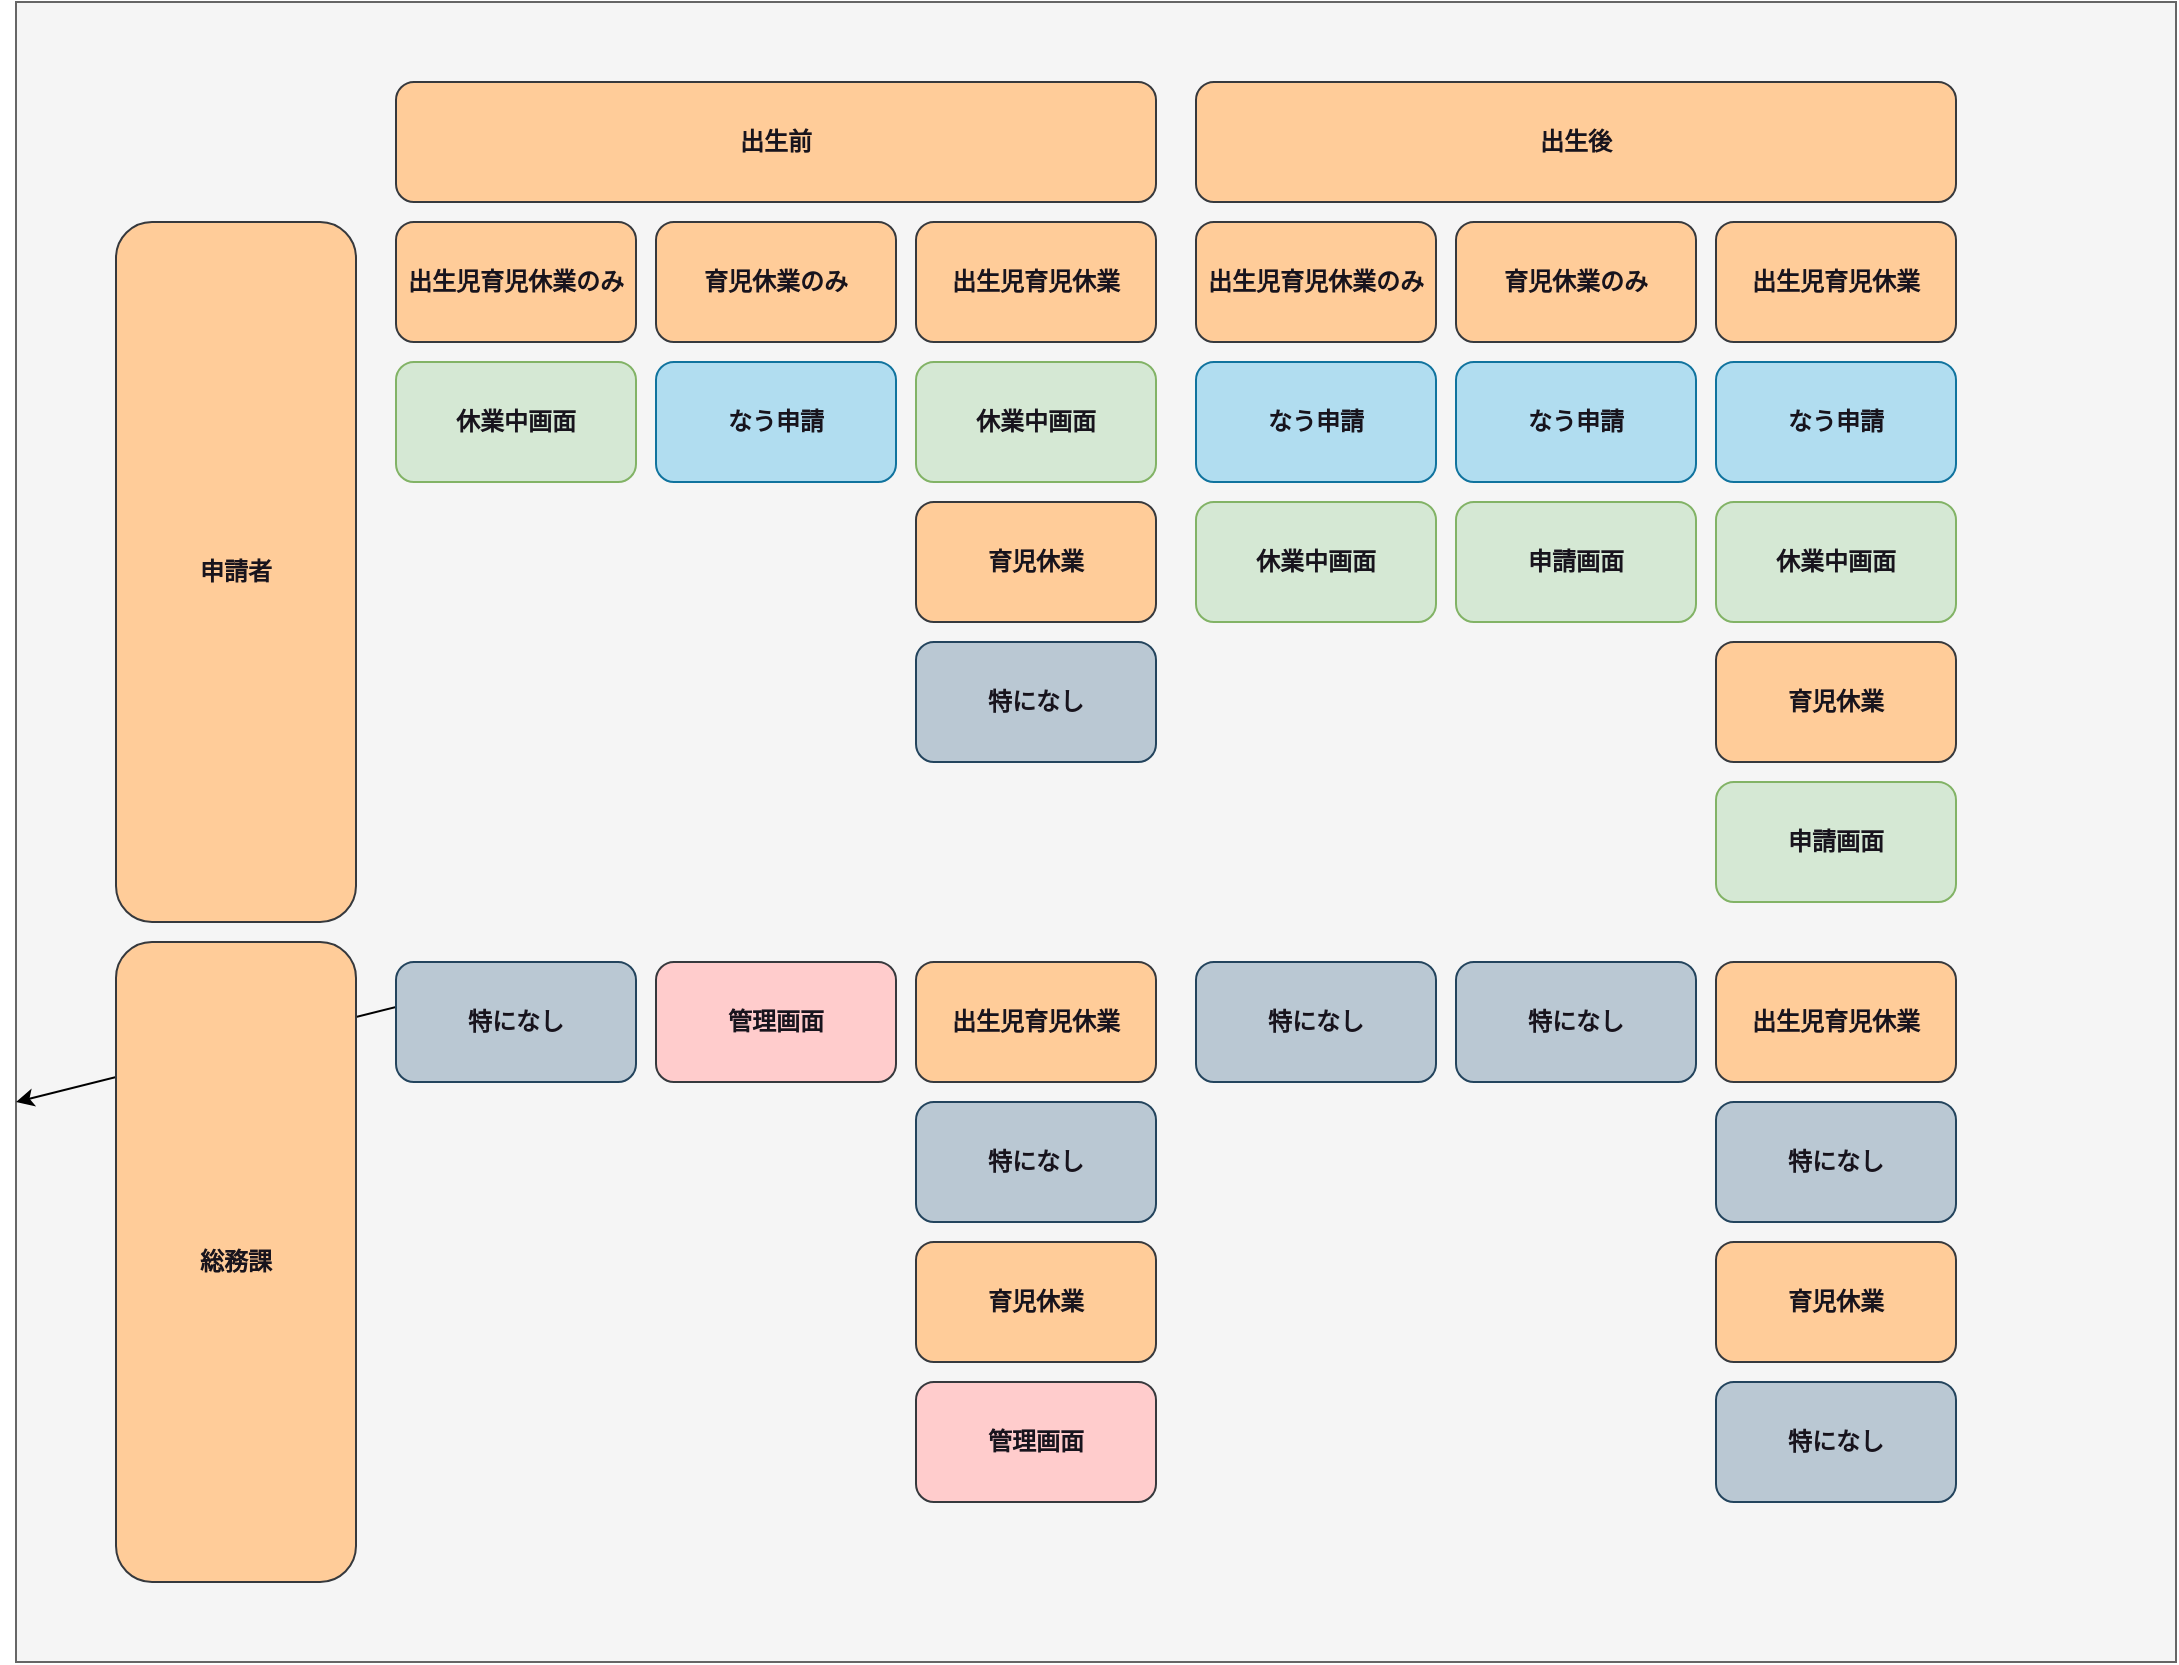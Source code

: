 <mxfile>
    <diagram id="9EdsXqn_Y-Ji-udo9zcP" name="ページ1">
        <mxGraphModel dx="1151" dy="1240" grid="1" gridSize="10" guides="1" tooltips="1" connect="1" arrows="1" fold="1" page="1" pageScale="1" pageWidth="1169" pageHeight="1654" math="0" shadow="0">
            <root>
                <mxCell id="0"/>
                <mxCell id="1" parent="0"/>
                <mxCell id="2" value="" style="rounded=0;whiteSpace=wrap;html=1;fillColor=#f5f5f5;fontColor=#333333;strokeColor=#666666;" vertex="1" parent="1">
                    <mxGeometry x="10" y="80" width="1080" height="830" as="geometry"/>
                </mxCell>
                <mxCell id="3" value="&lt;font color=&quot;#18141d&quot;&gt;&lt;b&gt;出生前&lt;/b&gt;&lt;/font&gt;" style="rounded=1;whiteSpace=wrap;html=1;fillColor=#ffcc99;strokeColor=#36393d;" vertex="1" parent="1">
                    <mxGeometry x="200" y="120" width="380" height="60" as="geometry"/>
                </mxCell>
                <mxCell id="4" value="&lt;font color=&quot;#18141d&quot;&gt;&lt;b&gt;申請者&lt;/b&gt;&lt;/font&gt;" style="rounded=1;whiteSpace=wrap;html=1;fillColor=#ffcc99;strokeColor=#36393d;" vertex="1" parent="1">
                    <mxGeometry x="60" y="190" width="120" height="350" as="geometry"/>
                </mxCell>
                <mxCell id="5" value="&lt;font color=&quot;#18141d&quot;&gt;&lt;b&gt;出生児育児休業のみ&lt;br&gt;&lt;/b&gt;&lt;/font&gt;" style="rounded=1;whiteSpace=wrap;html=1;fillColor=#ffcc99;strokeColor=#36393d;" vertex="1" parent="1">
                    <mxGeometry x="200" y="190" width="120" height="60" as="geometry"/>
                </mxCell>
                <mxCell id="6" value="&lt;font color=&quot;#18141d&quot;&gt;&lt;b&gt;育児休業のみ&lt;/b&gt;&lt;/font&gt;" style="rounded=1;whiteSpace=wrap;html=1;fillColor=#ffcc99;strokeColor=#36393d;" vertex="1" parent="1">
                    <mxGeometry x="330" y="190" width="120" height="60" as="geometry"/>
                </mxCell>
                <mxCell id="7" value="&lt;font color=&quot;#18141d&quot;&gt;&lt;b&gt;出生児育児休業&lt;br&gt;&lt;/b&gt;&lt;/font&gt;" style="rounded=1;whiteSpace=wrap;html=1;fillColor=#ffcc99;strokeColor=#36393d;" vertex="1" parent="1">
                    <mxGeometry x="460" y="190" width="120" height="60" as="geometry"/>
                </mxCell>
                <mxCell id="9" value="&lt;font color=&quot;#18141d&quot;&gt;&lt;b&gt;育児休業&lt;br&gt;&lt;/b&gt;&lt;/font&gt;" style="rounded=1;whiteSpace=wrap;html=1;fillColor=#ffcc99;strokeColor=#36393d;" vertex="1" parent="1">
                    <mxGeometry x="460" y="330" width="120" height="60" as="geometry"/>
                </mxCell>
                <mxCell id="15" value="&lt;font color=&quot;#18141d&quot;&gt;&lt;b&gt;管理画面&lt;br&gt;&lt;/b&gt;&lt;/font&gt;" style="rounded=1;whiteSpace=wrap;html=1;fillColor=#ffcccc;strokeColor=#36393d;" vertex="1" parent="1">
                    <mxGeometry x="330" y="560" width="120" height="60" as="geometry"/>
                </mxCell>
                <mxCell id="17" value="&lt;font color=&quot;#18141d&quot;&gt;&lt;b&gt;休業中画面&lt;br&gt;&lt;/b&gt;&lt;/font&gt;" style="rounded=1;whiteSpace=wrap;html=1;fillColor=#d5e8d4;strokeColor=#82b366;" vertex="1" parent="1">
                    <mxGeometry x="200" y="260" width="120" height="60" as="geometry"/>
                </mxCell>
                <mxCell id="19" value="&lt;font color=&quot;#18141d&quot;&gt;&lt;b&gt;出生後&lt;/b&gt;&lt;/font&gt;" style="rounded=1;whiteSpace=wrap;html=1;fillColor=#ffcc99;strokeColor=#36393d;" vertex="1" parent="1">
                    <mxGeometry x="600" y="120" width="380" height="60" as="geometry"/>
                </mxCell>
                <mxCell id="23" value="&lt;font color=&quot;#18141d&quot;&gt;&lt;b&gt;出生児育児休業のみ&lt;br&gt;&lt;/b&gt;&lt;/font&gt;" style="rounded=1;whiteSpace=wrap;html=1;fillColor=#ffcc99;strokeColor=#36393d;" vertex="1" parent="1">
                    <mxGeometry x="600" y="190" width="120" height="60" as="geometry"/>
                </mxCell>
                <mxCell id="24" value="&lt;font color=&quot;#18141d&quot;&gt;&lt;b&gt;育児休業のみ&lt;/b&gt;&lt;/font&gt;" style="rounded=1;whiteSpace=wrap;html=1;fillColor=#ffcc99;strokeColor=#36393d;" vertex="1" parent="1">
                    <mxGeometry x="730" y="190" width="120" height="60" as="geometry"/>
                </mxCell>
                <mxCell id="25" value="&lt;font color=&quot;#18141d&quot;&gt;&lt;b&gt;出生児育児休業&lt;br&gt;&lt;/b&gt;&lt;/font&gt;" style="rounded=1;whiteSpace=wrap;html=1;fillColor=#ffcc99;strokeColor=#36393d;" vertex="1" parent="1">
                    <mxGeometry x="860" y="190" width="120" height="60" as="geometry"/>
                </mxCell>
                <mxCell id="30" style="edgeStyle=none;html=1;exitX=0.75;exitY=0;exitDx=0;exitDy=0;fontColor=#18141D;" edge="1" parent="1" source="27" target="2">
                    <mxGeometry relative="1" as="geometry"/>
                </mxCell>
                <mxCell id="27" value="&lt;font color=&quot;#18141d&quot;&gt;&lt;b&gt;特になし&lt;br&gt;&lt;/b&gt;&lt;/font&gt;" style="rounded=1;whiteSpace=wrap;html=1;fillColor=#bac8d3;strokeColor=#23445d;" vertex="1" parent="1">
                    <mxGeometry x="200" y="560" width="120" height="60" as="geometry"/>
                </mxCell>
                <mxCell id="28" value="&lt;font color=&quot;#18141d&quot;&gt;&lt;b&gt;総務課&lt;/b&gt;&lt;/font&gt;" style="rounded=1;whiteSpace=wrap;html=1;fillColor=#ffcc99;strokeColor=#36393d;" vertex="1" parent="1">
                    <mxGeometry x="60" y="550" width="120" height="320" as="geometry"/>
                </mxCell>
                <mxCell id="32" value="&lt;font color=&quot;#18141d&quot;&gt;&lt;b&gt;なう申請&lt;br&gt;&lt;/b&gt;&lt;/font&gt;" style="rounded=1;whiteSpace=wrap;html=1;fillColor=#b1ddf0;strokeColor=#10739e;" vertex="1" parent="1">
                    <mxGeometry x="330" y="260" width="120" height="60" as="geometry"/>
                </mxCell>
                <mxCell id="34" value="&lt;font color=&quot;#18141d&quot;&gt;&lt;b&gt;休業中画面&lt;br&gt;&lt;/b&gt;&lt;/font&gt;" style="rounded=1;whiteSpace=wrap;html=1;fillColor=#d5e8d4;strokeColor=#82b366;" vertex="1" parent="1">
                    <mxGeometry x="460" y="260" width="120" height="60" as="geometry"/>
                </mxCell>
                <mxCell id="35" value="&lt;font color=&quot;#18141d&quot;&gt;&lt;b&gt;特になし&lt;br&gt;&lt;/b&gt;&lt;/font&gt;" style="rounded=1;whiteSpace=wrap;html=1;fillColor=#bac8d3;strokeColor=#23445d;" vertex="1" parent="1">
                    <mxGeometry x="460" y="400" width="120" height="60" as="geometry"/>
                </mxCell>
                <mxCell id="36" value="&lt;font color=&quot;#18141d&quot;&gt;&lt;b&gt;出生児育児休業&lt;br&gt;&lt;/b&gt;&lt;/font&gt;" style="rounded=1;whiteSpace=wrap;html=1;fillColor=#ffcc99;strokeColor=#36393d;" vertex="1" parent="1">
                    <mxGeometry x="460" y="560" width="120" height="60" as="geometry"/>
                </mxCell>
                <mxCell id="37" value="&lt;font color=&quot;#18141d&quot;&gt;&lt;b&gt;育児休業&lt;br&gt;&lt;/b&gt;&lt;/font&gt;" style="rounded=1;whiteSpace=wrap;html=1;fillColor=#ffcc99;strokeColor=#36393d;" vertex="1" parent="1">
                    <mxGeometry x="460" y="700" width="120" height="60" as="geometry"/>
                </mxCell>
                <mxCell id="40" value="&lt;font color=&quot;#18141d&quot;&gt;&lt;b&gt;特になし&lt;br&gt;&lt;/b&gt;&lt;/font&gt;" style="rounded=1;whiteSpace=wrap;html=1;fillColor=#bac8d3;strokeColor=#23445d;" vertex="1" parent="1">
                    <mxGeometry x="460" y="630" width="120" height="60" as="geometry"/>
                </mxCell>
                <mxCell id="41" value="&lt;font color=&quot;#18141d&quot;&gt;&lt;b&gt;管理画面&lt;br&gt;&lt;/b&gt;&lt;/font&gt;" style="rounded=1;whiteSpace=wrap;html=1;fillColor=#ffcccc;strokeColor=#36393d;" vertex="1" parent="1">
                    <mxGeometry x="460" y="770" width="120" height="60" as="geometry"/>
                </mxCell>
                <mxCell id="42" value="&lt;font color=&quot;#18141d&quot;&gt;&lt;b&gt;なう申請&lt;br&gt;&lt;/b&gt;&lt;/font&gt;" style="rounded=1;whiteSpace=wrap;html=1;fillColor=#b1ddf0;strokeColor=#10739e;" vertex="1" parent="1">
                    <mxGeometry x="600" y="260" width="120" height="60" as="geometry"/>
                </mxCell>
                <mxCell id="45" value="&lt;font color=&quot;#18141d&quot;&gt;&lt;b&gt;休業中画面&lt;br&gt;&lt;/b&gt;&lt;/font&gt;" style="rounded=1;whiteSpace=wrap;html=1;fillColor=#d5e8d4;strokeColor=#82b366;" vertex="1" parent="1">
                    <mxGeometry x="600" y="330" width="120" height="60" as="geometry"/>
                </mxCell>
                <mxCell id="46" value="&lt;font color=&quot;#18141d&quot;&gt;&lt;b&gt;特になし&lt;br&gt;&lt;/b&gt;&lt;/font&gt;" style="rounded=1;whiteSpace=wrap;html=1;fillColor=#bac8d3;strokeColor=#23445d;" vertex="1" parent="1">
                    <mxGeometry x="600" y="560" width="120" height="60" as="geometry"/>
                </mxCell>
                <mxCell id="47" value="&lt;font color=&quot;#18141d&quot;&gt;&lt;b&gt;なう申請&lt;br&gt;&lt;/b&gt;&lt;/font&gt;" style="rounded=1;whiteSpace=wrap;html=1;fillColor=#b1ddf0;strokeColor=#10739e;" vertex="1" parent="1">
                    <mxGeometry x="730" y="260" width="120" height="60" as="geometry"/>
                </mxCell>
                <mxCell id="49" value="&lt;font color=&quot;#18141d&quot;&gt;&lt;b&gt;申請画面&lt;br&gt;&lt;/b&gt;&lt;/font&gt;" style="rounded=1;whiteSpace=wrap;html=1;fillColor=#d5e8d4;strokeColor=#82b366;" vertex="1" parent="1">
                    <mxGeometry x="730" y="330" width="120" height="60" as="geometry"/>
                </mxCell>
                <mxCell id="50" value="&lt;font color=&quot;#18141d&quot;&gt;&lt;b&gt;特になし&lt;br&gt;&lt;/b&gt;&lt;/font&gt;" style="rounded=1;whiteSpace=wrap;html=1;fillColor=#bac8d3;strokeColor=#23445d;" vertex="1" parent="1">
                    <mxGeometry x="730" y="560" width="120" height="60" as="geometry"/>
                </mxCell>
                <mxCell id="52" value="&lt;font color=&quot;#18141d&quot;&gt;&lt;b&gt;育児休業&lt;br&gt;&lt;/b&gt;&lt;/font&gt;" style="rounded=1;whiteSpace=wrap;html=1;fillColor=#ffcc99;strokeColor=#36393d;" vertex="1" parent="1">
                    <mxGeometry x="860" y="400" width="120" height="60" as="geometry"/>
                </mxCell>
                <mxCell id="53" value="&lt;font color=&quot;#18141d&quot;&gt;&lt;b&gt;なう申請&lt;br&gt;&lt;/b&gt;&lt;/font&gt;" style="rounded=1;whiteSpace=wrap;html=1;fillColor=#b1ddf0;strokeColor=#10739e;" vertex="1" parent="1">
                    <mxGeometry x="860" y="260" width="120" height="60" as="geometry"/>
                </mxCell>
                <mxCell id="54" value="&lt;font color=&quot;#18141d&quot;&gt;&lt;b&gt;申請画面&lt;br&gt;&lt;/b&gt;&lt;/font&gt;" style="rounded=1;whiteSpace=wrap;html=1;fillColor=#d5e8d4;strokeColor=#82b366;" vertex="1" parent="1">
                    <mxGeometry x="860" y="470" width="120" height="60" as="geometry"/>
                </mxCell>
                <mxCell id="59" value="&lt;font color=&quot;#18141d&quot;&gt;&lt;b&gt;出生児育児休業&lt;br&gt;&lt;/b&gt;&lt;/font&gt;" style="rounded=1;whiteSpace=wrap;html=1;fillColor=#ffcc99;strokeColor=#36393d;" vertex="1" parent="1">
                    <mxGeometry x="860" y="560" width="120" height="60" as="geometry"/>
                </mxCell>
                <mxCell id="60" value="&lt;font color=&quot;#18141d&quot;&gt;&lt;b&gt;育児休業&lt;br&gt;&lt;/b&gt;&lt;/font&gt;" style="rounded=1;whiteSpace=wrap;html=1;fillColor=#ffcc99;strokeColor=#36393d;" vertex="1" parent="1">
                    <mxGeometry x="860" y="700" width="120" height="60" as="geometry"/>
                </mxCell>
                <mxCell id="61" value="&lt;font color=&quot;#18141d&quot;&gt;&lt;b&gt;特になし&lt;br&gt;&lt;/b&gt;&lt;/font&gt;" style="rounded=1;whiteSpace=wrap;html=1;fillColor=#bac8d3;strokeColor=#23445d;" vertex="1" parent="1">
                    <mxGeometry x="860" y="630" width="120" height="60" as="geometry"/>
                </mxCell>
                <mxCell id="64" value="&lt;font color=&quot;#18141d&quot;&gt;&lt;b&gt;休業中画面&lt;br&gt;&lt;/b&gt;&lt;/font&gt;" style="rounded=1;whiteSpace=wrap;html=1;fillColor=#d5e8d4;strokeColor=#82b366;" vertex="1" parent="1">
                    <mxGeometry x="860" y="330" width="120" height="60" as="geometry"/>
                </mxCell>
                <mxCell id="65" value="&lt;font color=&quot;#18141d&quot;&gt;&lt;b&gt;特になし&lt;br&gt;&lt;/b&gt;&lt;/font&gt;" style="rounded=1;whiteSpace=wrap;html=1;fillColor=#bac8d3;strokeColor=#23445d;" vertex="1" parent="1">
                    <mxGeometry x="860" y="770" width="120" height="60" as="geometry"/>
                </mxCell>
            </root>
        </mxGraphModel>
    </diagram>
</mxfile>